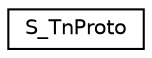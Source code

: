digraph "Graphical Class Hierarchy"
{
 // LATEX_PDF_SIZE
  edge [fontname="Helvetica",fontsize="10",labelfontname="Helvetica",labelfontsize="10"];
  node [fontname="Helvetica",fontsize="10",shape=record];
  rankdir="LR";
  Node0 [label="S_TnProto",height=0.2,width=0.4,color="black", fillcolor="white", style="filled",URL="$structS__TnProto.html",tooltip=" "];
}
